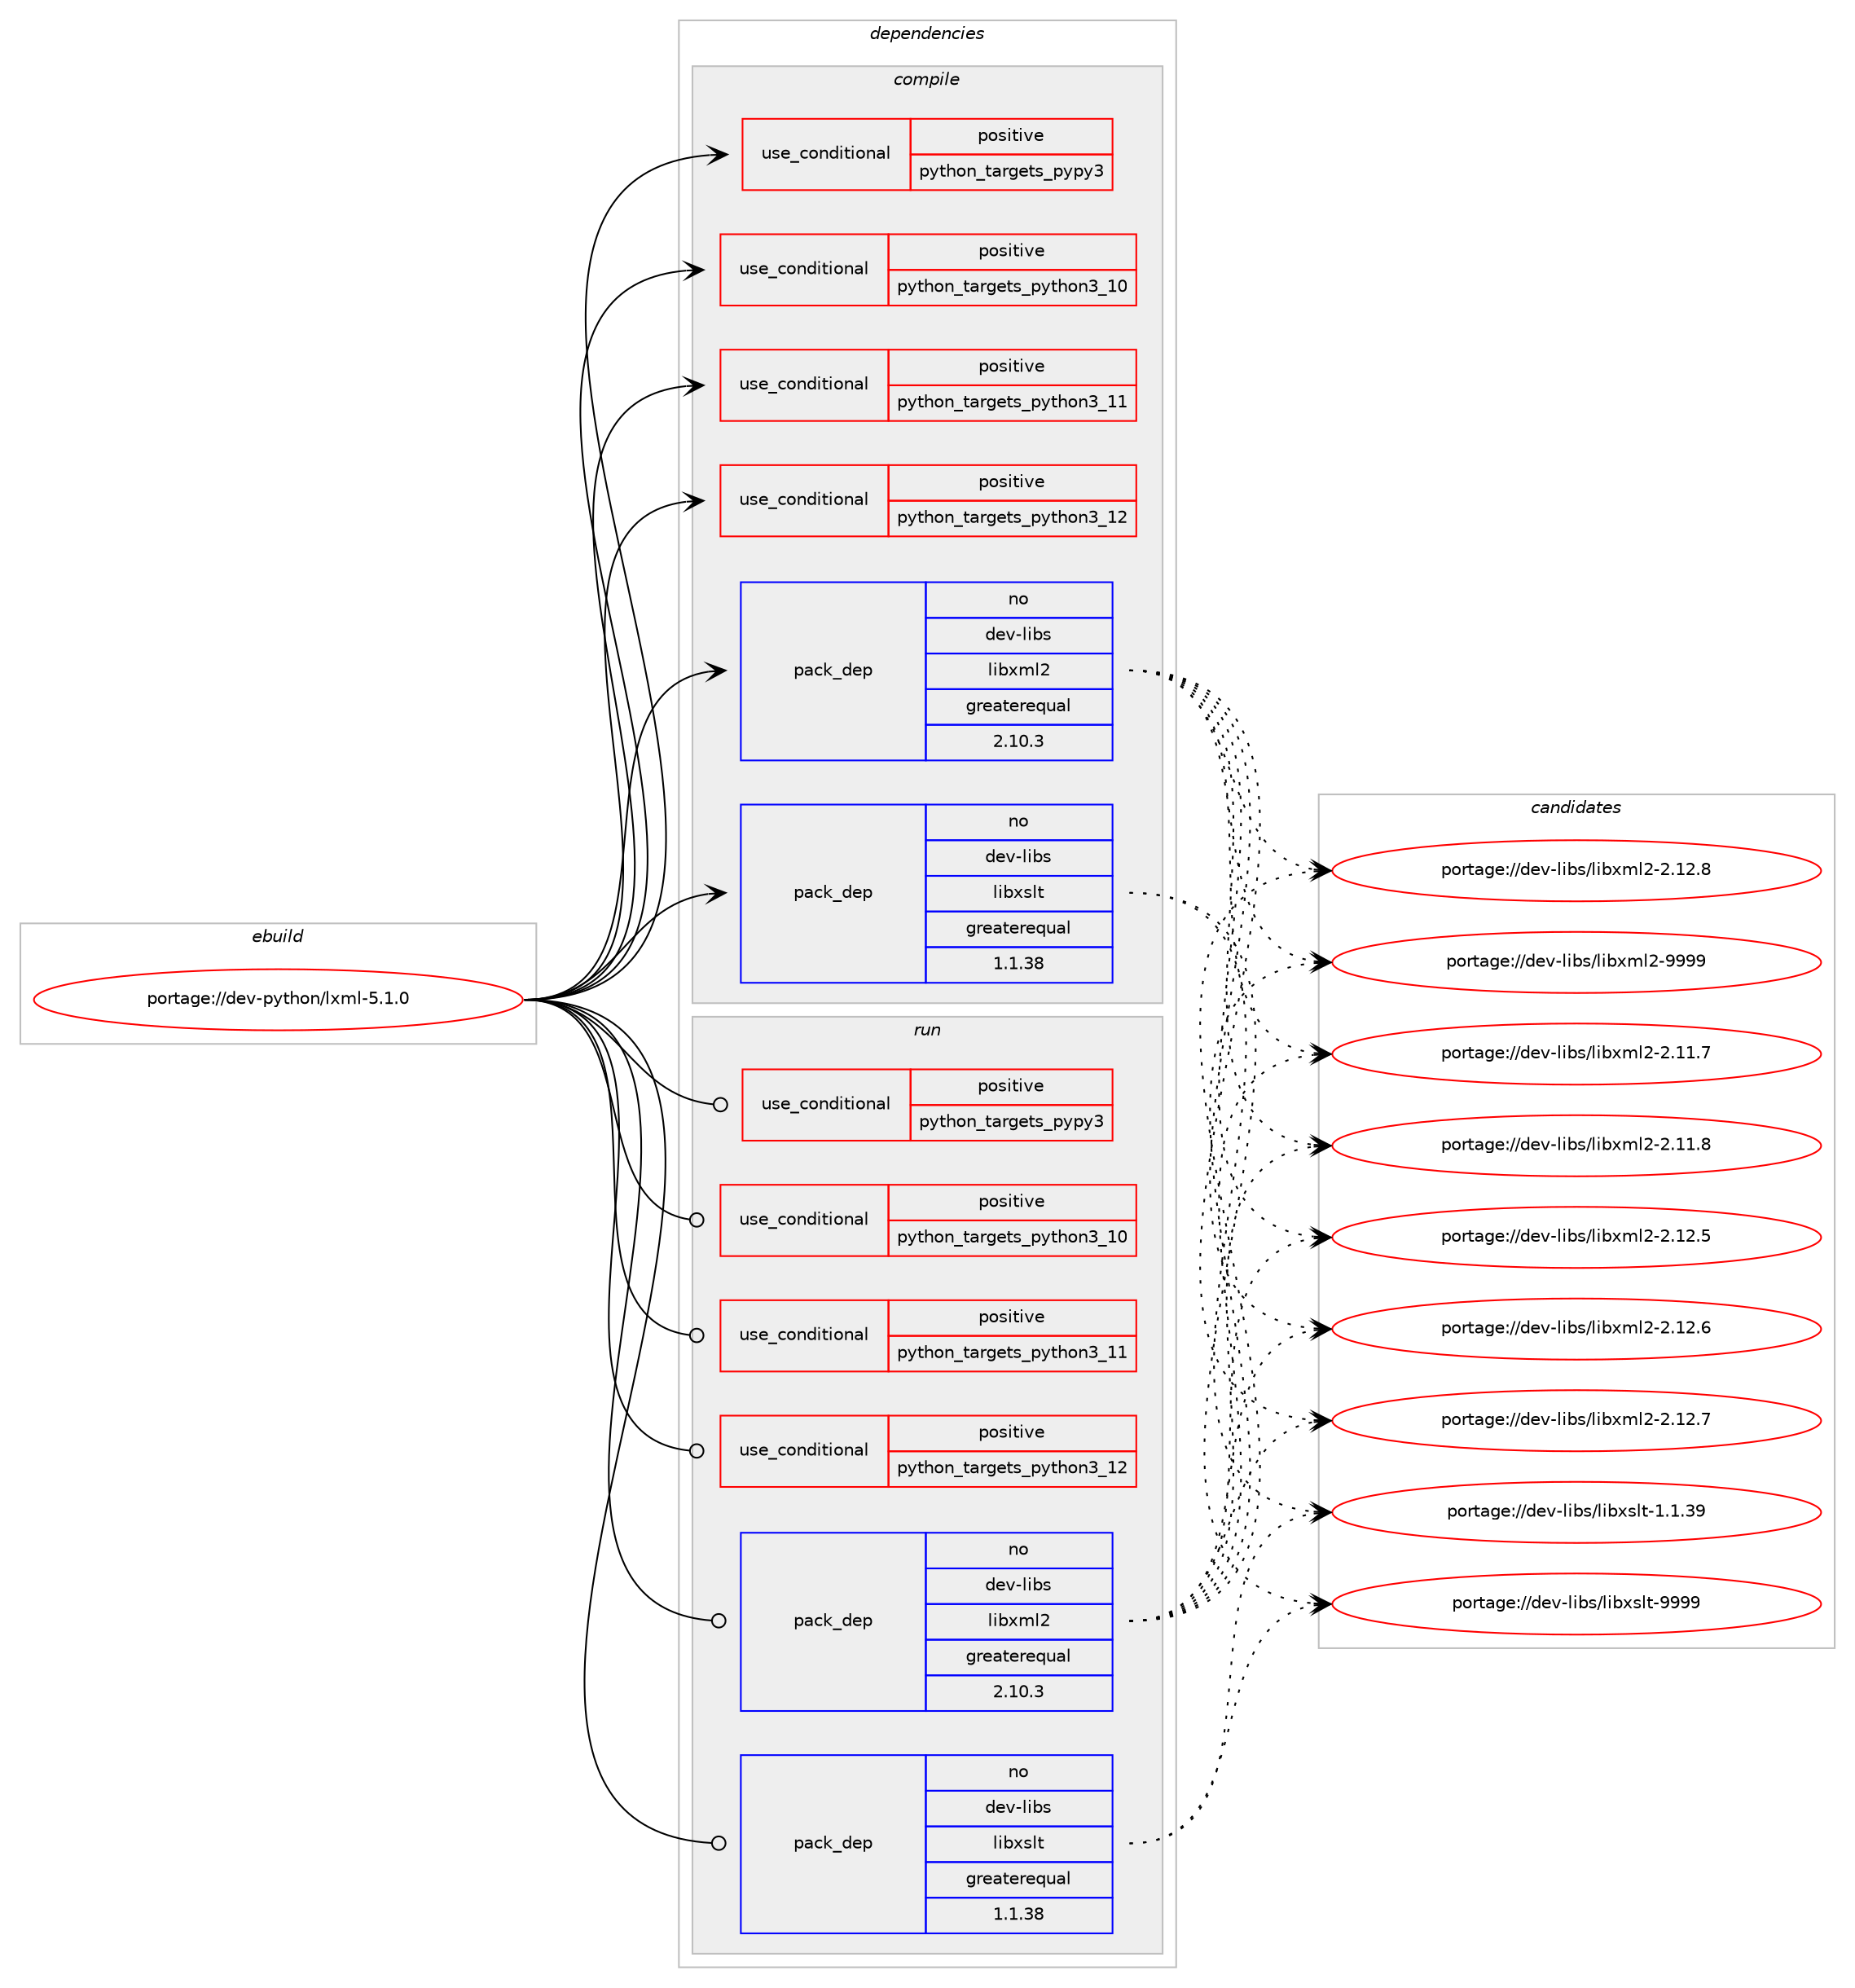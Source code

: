 digraph prolog {

# *************
# Graph options
# *************

newrank=true;
concentrate=true;
compound=true;
graph [rankdir=LR,fontname=Helvetica,fontsize=10,ranksep=1.5];#, ranksep=2.5, nodesep=0.2];
edge  [arrowhead=vee];
node  [fontname=Helvetica,fontsize=10];

# **********
# The ebuild
# **********

subgraph cluster_leftcol {
color=gray;
rank=same;
label=<<i>ebuild</i>>;
id [label="portage://dev-python/lxml-5.1.0", color=red, width=4, href="../dev-python/lxml-5.1.0.svg"];
}

# ****************
# The dependencies
# ****************

subgraph cluster_midcol {
color=gray;
label=<<i>dependencies</i>>;
subgraph cluster_compile {
fillcolor="#eeeeee";
style=filled;
label=<<i>compile</i>>;
subgraph cond33570 {
dependency75606 [label=<<TABLE BORDER="0" CELLBORDER="1" CELLSPACING="0" CELLPADDING="4"><TR><TD ROWSPAN="3" CELLPADDING="10">use_conditional</TD></TR><TR><TD>positive</TD></TR><TR><TD>python_targets_pypy3</TD></TR></TABLE>>, shape=none, color=red];
# *** BEGIN UNKNOWN DEPENDENCY TYPE (TODO) ***
# dependency75606 -> package_dependency(portage://dev-python/lxml-5.1.0,install,no,dev-python,pypy3,none,[,,],any_same_slot,[])
# *** END UNKNOWN DEPENDENCY TYPE (TODO) ***

}
id:e -> dependency75606:w [weight=20,style="solid",arrowhead="vee"];
subgraph cond33571 {
dependency75607 [label=<<TABLE BORDER="0" CELLBORDER="1" CELLSPACING="0" CELLPADDING="4"><TR><TD ROWSPAN="3" CELLPADDING="10">use_conditional</TD></TR><TR><TD>positive</TD></TR><TR><TD>python_targets_python3_10</TD></TR></TABLE>>, shape=none, color=red];
# *** BEGIN UNKNOWN DEPENDENCY TYPE (TODO) ***
# dependency75607 -> package_dependency(portage://dev-python/lxml-5.1.0,install,no,dev-lang,python,none,[,,],[slot(3.10)],[])
# *** END UNKNOWN DEPENDENCY TYPE (TODO) ***

}
id:e -> dependency75607:w [weight=20,style="solid",arrowhead="vee"];
subgraph cond33572 {
dependency75608 [label=<<TABLE BORDER="0" CELLBORDER="1" CELLSPACING="0" CELLPADDING="4"><TR><TD ROWSPAN="3" CELLPADDING="10">use_conditional</TD></TR><TR><TD>positive</TD></TR><TR><TD>python_targets_python3_11</TD></TR></TABLE>>, shape=none, color=red];
# *** BEGIN UNKNOWN DEPENDENCY TYPE (TODO) ***
# dependency75608 -> package_dependency(portage://dev-python/lxml-5.1.0,install,no,dev-lang,python,none,[,,],[slot(3.11)],[])
# *** END UNKNOWN DEPENDENCY TYPE (TODO) ***

}
id:e -> dependency75608:w [weight=20,style="solid",arrowhead="vee"];
subgraph cond33573 {
dependency75609 [label=<<TABLE BORDER="0" CELLBORDER="1" CELLSPACING="0" CELLPADDING="4"><TR><TD ROWSPAN="3" CELLPADDING="10">use_conditional</TD></TR><TR><TD>positive</TD></TR><TR><TD>python_targets_python3_12</TD></TR></TABLE>>, shape=none, color=red];
# *** BEGIN UNKNOWN DEPENDENCY TYPE (TODO) ***
# dependency75609 -> package_dependency(portage://dev-python/lxml-5.1.0,install,no,dev-lang,python,none,[,,],[slot(3.12)],[])
# *** END UNKNOWN DEPENDENCY TYPE (TODO) ***

}
id:e -> dependency75609:w [weight=20,style="solid",arrowhead="vee"];
subgraph pack40821 {
dependency75610 [label=<<TABLE BORDER="0" CELLBORDER="1" CELLSPACING="0" CELLPADDING="4" WIDTH="220"><TR><TD ROWSPAN="6" CELLPADDING="30">pack_dep</TD></TR><TR><TD WIDTH="110">no</TD></TR><TR><TD>dev-libs</TD></TR><TR><TD>libxml2</TD></TR><TR><TD>greaterequal</TD></TR><TR><TD>2.10.3</TD></TR></TABLE>>, shape=none, color=blue];
}
id:e -> dependency75610:w [weight=20,style="solid",arrowhead="vee"];
subgraph pack40822 {
dependency75611 [label=<<TABLE BORDER="0" CELLBORDER="1" CELLSPACING="0" CELLPADDING="4" WIDTH="220"><TR><TD ROWSPAN="6" CELLPADDING="30">pack_dep</TD></TR><TR><TD WIDTH="110">no</TD></TR><TR><TD>dev-libs</TD></TR><TR><TD>libxslt</TD></TR><TR><TD>greaterequal</TD></TR><TR><TD>1.1.38</TD></TR></TABLE>>, shape=none, color=blue];
}
id:e -> dependency75611:w [weight=20,style="solid",arrowhead="vee"];
}
subgraph cluster_compileandrun {
fillcolor="#eeeeee";
style=filled;
label=<<i>compile and run</i>>;
}
subgraph cluster_run {
fillcolor="#eeeeee";
style=filled;
label=<<i>run</i>>;
subgraph cond33574 {
dependency75612 [label=<<TABLE BORDER="0" CELLBORDER="1" CELLSPACING="0" CELLPADDING="4"><TR><TD ROWSPAN="3" CELLPADDING="10">use_conditional</TD></TR><TR><TD>positive</TD></TR><TR><TD>python_targets_pypy3</TD></TR></TABLE>>, shape=none, color=red];
# *** BEGIN UNKNOWN DEPENDENCY TYPE (TODO) ***
# dependency75612 -> package_dependency(portage://dev-python/lxml-5.1.0,run,no,dev-python,pypy3,none,[,,],any_same_slot,[])
# *** END UNKNOWN DEPENDENCY TYPE (TODO) ***

}
id:e -> dependency75612:w [weight=20,style="solid",arrowhead="odot"];
subgraph cond33575 {
dependency75613 [label=<<TABLE BORDER="0" CELLBORDER="1" CELLSPACING="0" CELLPADDING="4"><TR><TD ROWSPAN="3" CELLPADDING="10">use_conditional</TD></TR><TR><TD>positive</TD></TR><TR><TD>python_targets_python3_10</TD></TR></TABLE>>, shape=none, color=red];
# *** BEGIN UNKNOWN DEPENDENCY TYPE (TODO) ***
# dependency75613 -> package_dependency(portage://dev-python/lxml-5.1.0,run,no,dev-lang,python,none,[,,],[slot(3.10)],[])
# *** END UNKNOWN DEPENDENCY TYPE (TODO) ***

}
id:e -> dependency75613:w [weight=20,style="solid",arrowhead="odot"];
subgraph cond33576 {
dependency75614 [label=<<TABLE BORDER="0" CELLBORDER="1" CELLSPACING="0" CELLPADDING="4"><TR><TD ROWSPAN="3" CELLPADDING="10">use_conditional</TD></TR><TR><TD>positive</TD></TR><TR><TD>python_targets_python3_11</TD></TR></TABLE>>, shape=none, color=red];
# *** BEGIN UNKNOWN DEPENDENCY TYPE (TODO) ***
# dependency75614 -> package_dependency(portage://dev-python/lxml-5.1.0,run,no,dev-lang,python,none,[,,],[slot(3.11)],[])
# *** END UNKNOWN DEPENDENCY TYPE (TODO) ***

}
id:e -> dependency75614:w [weight=20,style="solid",arrowhead="odot"];
subgraph cond33577 {
dependency75615 [label=<<TABLE BORDER="0" CELLBORDER="1" CELLSPACING="0" CELLPADDING="4"><TR><TD ROWSPAN="3" CELLPADDING="10">use_conditional</TD></TR><TR><TD>positive</TD></TR><TR><TD>python_targets_python3_12</TD></TR></TABLE>>, shape=none, color=red];
# *** BEGIN UNKNOWN DEPENDENCY TYPE (TODO) ***
# dependency75615 -> package_dependency(portage://dev-python/lxml-5.1.0,run,no,dev-lang,python,none,[,,],[slot(3.12)],[])
# *** END UNKNOWN DEPENDENCY TYPE (TODO) ***

}
id:e -> dependency75615:w [weight=20,style="solid",arrowhead="odot"];
subgraph pack40823 {
dependency75616 [label=<<TABLE BORDER="0" CELLBORDER="1" CELLSPACING="0" CELLPADDING="4" WIDTH="220"><TR><TD ROWSPAN="6" CELLPADDING="30">pack_dep</TD></TR><TR><TD WIDTH="110">no</TD></TR><TR><TD>dev-libs</TD></TR><TR><TD>libxml2</TD></TR><TR><TD>greaterequal</TD></TR><TR><TD>2.10.3</TD></TR></TABLE>>, shape=none, color=blue];
}
id:e -> dependency75616:w [weight=20,style="solid",arrowhead="odot"];
subgraph pack40824 {
dependency75617 [label=<<TABLE BORDER="0" CELLBORDER="1" CELLSPACING="0" CELLPADDING="4" WIDTH="220"><TR><TD ROWSPAN="6" CELLPADDING="30">pack_dep</TD></TR><TR><TD WIDTH="110">no</TD></TR><TR><TD>dev-libs</TD></TR><TR><TD>libxslt</TD></TR><TR><TD>greaterequal</TD></TR><TR><TD>1.1.38</TD></TR></TABLE>>, shape=none, color=blue];
}
id:e -> dependency75617:w [weight=20,style="solid",arrowhead="odot"];
}
}

# **************
# The candidates
# **************

subgraph cluster_choices {
rank=same;
color=gray;
label=<<i>candidates</i>>;

subgraph choice40821 {
color=black;
nodesep=1;
choice100101118451081059811547108105981201091085045504649494655 [label="portage://dev-libs/libxml2-2.11.7", color=red, width=4,href="../dev-libs/libxml2-2.11.7.svg"];
choice100101118451081059811547108105981201091085045504649494656 [label="portage://dev-libs/libxml2-2.11.8", color=red, width=4,href="../dev-libs/libxml2-2.11.8.svg"];
choice100101118451081059811547108105981201091085045504649504653 [label="portage://dev-libs/libxml2-2.12.5", color=red, width=4,href="../dev-libs/libxml2-2.12.5.svg"];
choice100101118451081059811547108105981201091085045504649504654 [label="portage://dev-libs/libxml2-2.12.6", color=red, width=4,href="../dev-libs/libxml2-2.12.6.svg"];
choice100101118451081059811547108105981201091085045504649504655 [label="portage://dev-libs/libxml2-2.12.7", color=red, width=4,href="../dev-libs/libxml2-2.12.7.svg"];
choice100101118451081059811547108105981201091085045504649504656 [label="portage://dev-libs/libxml2-2.12.8", color=red, width=4,href="../dev-libs/libxml2-2.12.8.svg"];
choice10010111845108105981154710810598120109108504557575757 [label="portage://dev-libs/libxml2-9999", color=red, width=4,href="../dev-libs/libxml2-9999.svg"];
dependency75610:e -> choice100101118451081059811547108105981201091085045504649494655:w [style=dotted,weight="100"];
dependency75610:e -> choice100101118451081059811547108105981201091085045504649494656:w [style=dotted,weight="100"];
dependency75610:e -> choice100101118451081059811547108105981201091085045504649504653:w [style=dotted,weight="100"];
dependency75610:e -> choice100101118451081059811547108105981201091085045504649504654:w [style=dotted,weight="100"];
dependency75610:e -> choice100101118451081059811547108105981201091085045504649504655:w [style=dotted,weight="100"];
dependency75610:e -> choice100101118451081059811547108105981201091085045504649504656:w [style=dotted,weight="100"];
dependency75610:e -> choice10010111845108105981154710810598120109108504557575757:w [style=dotted,weight="100"];
}
subgraph choice40822 {
color=black;
nodesep=1;
choice1001011184510810598115471081059812011510811645494649465157 [label="portage://dev-libs/libxslt-1.1.39", color=red, width=4,href="../dev-libs/libxslt-1.1.39.svg"];
choice100101118451081059811547108105981201151081164557575757 [label="portage://dev-libs/libxslt-9999", color=red, width=4,href="../dev-libs/libxslt-9999.svg"];
dependency75611:e -> choice1001011184510810598115471081059812011510811645494649465157:w [style=dotted,weight="100"];
dependency75611:e -> choice100101118451081059811547108105981201151081164557575757:w [style=dotted,weight="100"];
}
subgraph choice40823 {
color=black;
nodesep=1;
choice100101118451081059811547108105981201091085045504649494655 [label="portage://dev-libs/libxml2-2.11.7", color=red, width=4,href="../dev-libs/libxml2-2.11.7.svg"];
choice100101118451081059811547108105981201091085045504649494656 [label="portage://dev-libs/libxml2-2.11.8", color=red, width=4,href="../dev-libs/libxml2-2.11.8.svg"];
choice100101118451081059811547108105981201091085045504649504653 [label="portage://dev-libs/libxml2-2.12.5", color=red, width=4,href="../dev-libs/libxml2-2.12.5.svg"];
choice100101118451081059811547108105981201091085045504649504654 [label="portage://dev-libs/libxml2-2.12.6", color=red, width=4,href="../dev-libs/libxml2-2.12.6.svg"];
choice100101118451081059811547108105981201091085045504649504655 [label="portage://dev-libs/libxml2-2.12.7", color=red, width=4,href="../dev-libs/libxml2-2.12.7.svg"];
choice100101118451081059811547108105981201091085045504649504656 [label="portage://dev-libs/libxml2-2.12.8", color=red, width=4,href="../dev-libs/libxml2-2.12.8.svg"];
choice10010111845108105981154710810598120109108504557575757 [label="portage://dev-libs/libxml2-9999", color=red, width=4,href="../dev-libs/libxml2-9999.svg"];
dependency75616:e -> choice100101118451081059811547108105981201091085045504649494655:w [style=dotted,weight="100"];
dependency75616:e -> choice100101118451081059811547108105981201091085045504649494656:w [style=dotted,weight="100"];
dependency75616:e -> choice100101118451081059811547108105981201091085045504649504653:w [style=dotted,weight="100"];
dependency75616:e -> choice100101118451081059811547108105981201091085045504649504654:w [style=dotted,weight="100"];
dependency75616:e -> choice100101118451081059811547108105981201091085045504649504655:w [style=dotted,weight="100"];
dependency75616:e -> choice100101118451081059811547108105981201091085045504649504656:w [style=dotted,weight="100"];
dependency75616:e -> choice10010111845108105981154710810598120109108504557575757:w [style=dotted,weight="100"];
}
subgraph choice40824 {
color=black;
nodesep=1;
choice1001011184510810598115471081059812011510811645494649465157 [label="portage://dev-libs/libxslt-1.1.39", color=red, width=4,href="../dev-libs/libxslt-1.1.39.svg"];
choice100101118451081059811547108105981201151081164557575757 [label="portage://dev-libs/libxslt-9999", color=red, width=4,href="../dev-libs/libxslt-9999.svg"];
dependency75617:e -> choice1001011184510810598115471081059812011510811645494649465157:w [style=dotted,weight="100"];
dependency75617:e -> choice100101118451081059811547108105981201151081164557575757:w [style=dotted,weight="100"];
}
}

}

